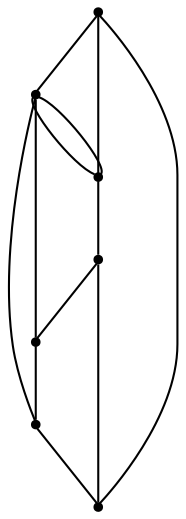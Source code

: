 graph {
  node [shape=point,comment="{\"directed\":false,\"doi\":\"10.1007/978-3-031-22203-0_11\",\"figure\":\"1\"}"]

  v0 [pos="1263.9263441396831,312.02875648195015"]
  v1 [pos="1163.910411125688,412.04346373463346"]
  v2 [pos="1063.894446317484,462.0508173609751"]
  v3 [pos="863.8625802894935,462.0508173609751"]
  v4 [pos="813.854613782496,412.04346373463346"]
  v5 [pos="663.8307142615033,612.0728782399999"]
  v6 [pos="613.8227477545057,312.02875648195015"]

  v0 -- v5 [id="-1",pos="1263.9263441396831,312.02875648195015 1263.926375933892,612.0728782399999 1263.926375933892,612.0728782399999 1263.926375933892,612.0728782399999 663.8307142615033,612.0728782399999 663.8307142615033,612.0728782399999 663.8307142615033,612.0728782399999"]
  v5 -- v6 [id="-2",pos="663.8307142615033,612.0728782399999 613.8186145073554,612.0728782399999 613.8186145073554,612.0728782399999 613.8186145073554,612.0728782399999 613.8227477545057,312.02875648195015 613.8227477545057,312.02875648195015 613.8227477545057,312.02875648195015"]
  v1 -- v0 [id="-3",pos="1163.910411125688,412.04346373463346 1263.9263441396831,312.02875648195015 1263.9263441396831,312.02875648195015 1263.9263441396831,312.02875648195015"]
  v3 -- v2 [id="-5",pos="863.8625802894935,462.0508173609751 1063.894446317484,462.0508173609751 1063.894446317484,462.0508173609751 1063.894446317484,462.0508173609751"]
  v4 -- v1 [id="-8",pos="813.854613782496,412.04346373463346 1163.910411125688,412.04346373463346 1163.910411125688,412.04346373463346 1163.910411125688,412.04346373463346"]
  v6 -- v0 [id="-13",pos="613.8227477545057,312.02875648195015 1263.9263441396831,312.02875648195015 1263.9263441396831,312.02875648195015 1263.9263441396831,312.02875648195015"]
  v6 -- v5 [id="-14",pos="613.8227477545057,312.02875648195015 663.8307142615033,612.0728782399999 663.8307142615033,612.0728782399999 663.8307142615033,612.0728782399999"]
  v6 -- v4 [id="-15",pos="613.8227477545057,312.02875648195015 813.854613782496,412.04346373463346 813.854613782496,412.04346373463346 813.854613782496,412.04346373463346"]
  v5 -- v3 [id="-17",pos="663.8307142615033,612.0728782399999 863.8625802894935,462.0508173609751 863.8625802894935,462.0508173609751 863.8625802894935,462.0508173609751"]
  v5 -- v2 [id="-18",pos="663.8307142615033,612.0728782399999 1063.894446317484,462.0508173609751 1063.894446317484,462.0508173609751 1063.894446317484,462.0508173609751"]
  v2 -- v1 [id="-21",pos="1063.894446317484,462.0508173609751 1163.910411125688,412.04346373463346 1163.910411125688,412.04346373463346 1163.910411125688,412.04346373463346"]
  v4 -- v3 [id="-24",pos="813.854613782496,412.04346373463346 863.8625802894935,462.0508173609751 863.8625802894935,462.0508173609751 863.8625802894935,462.0508173609751"]
}